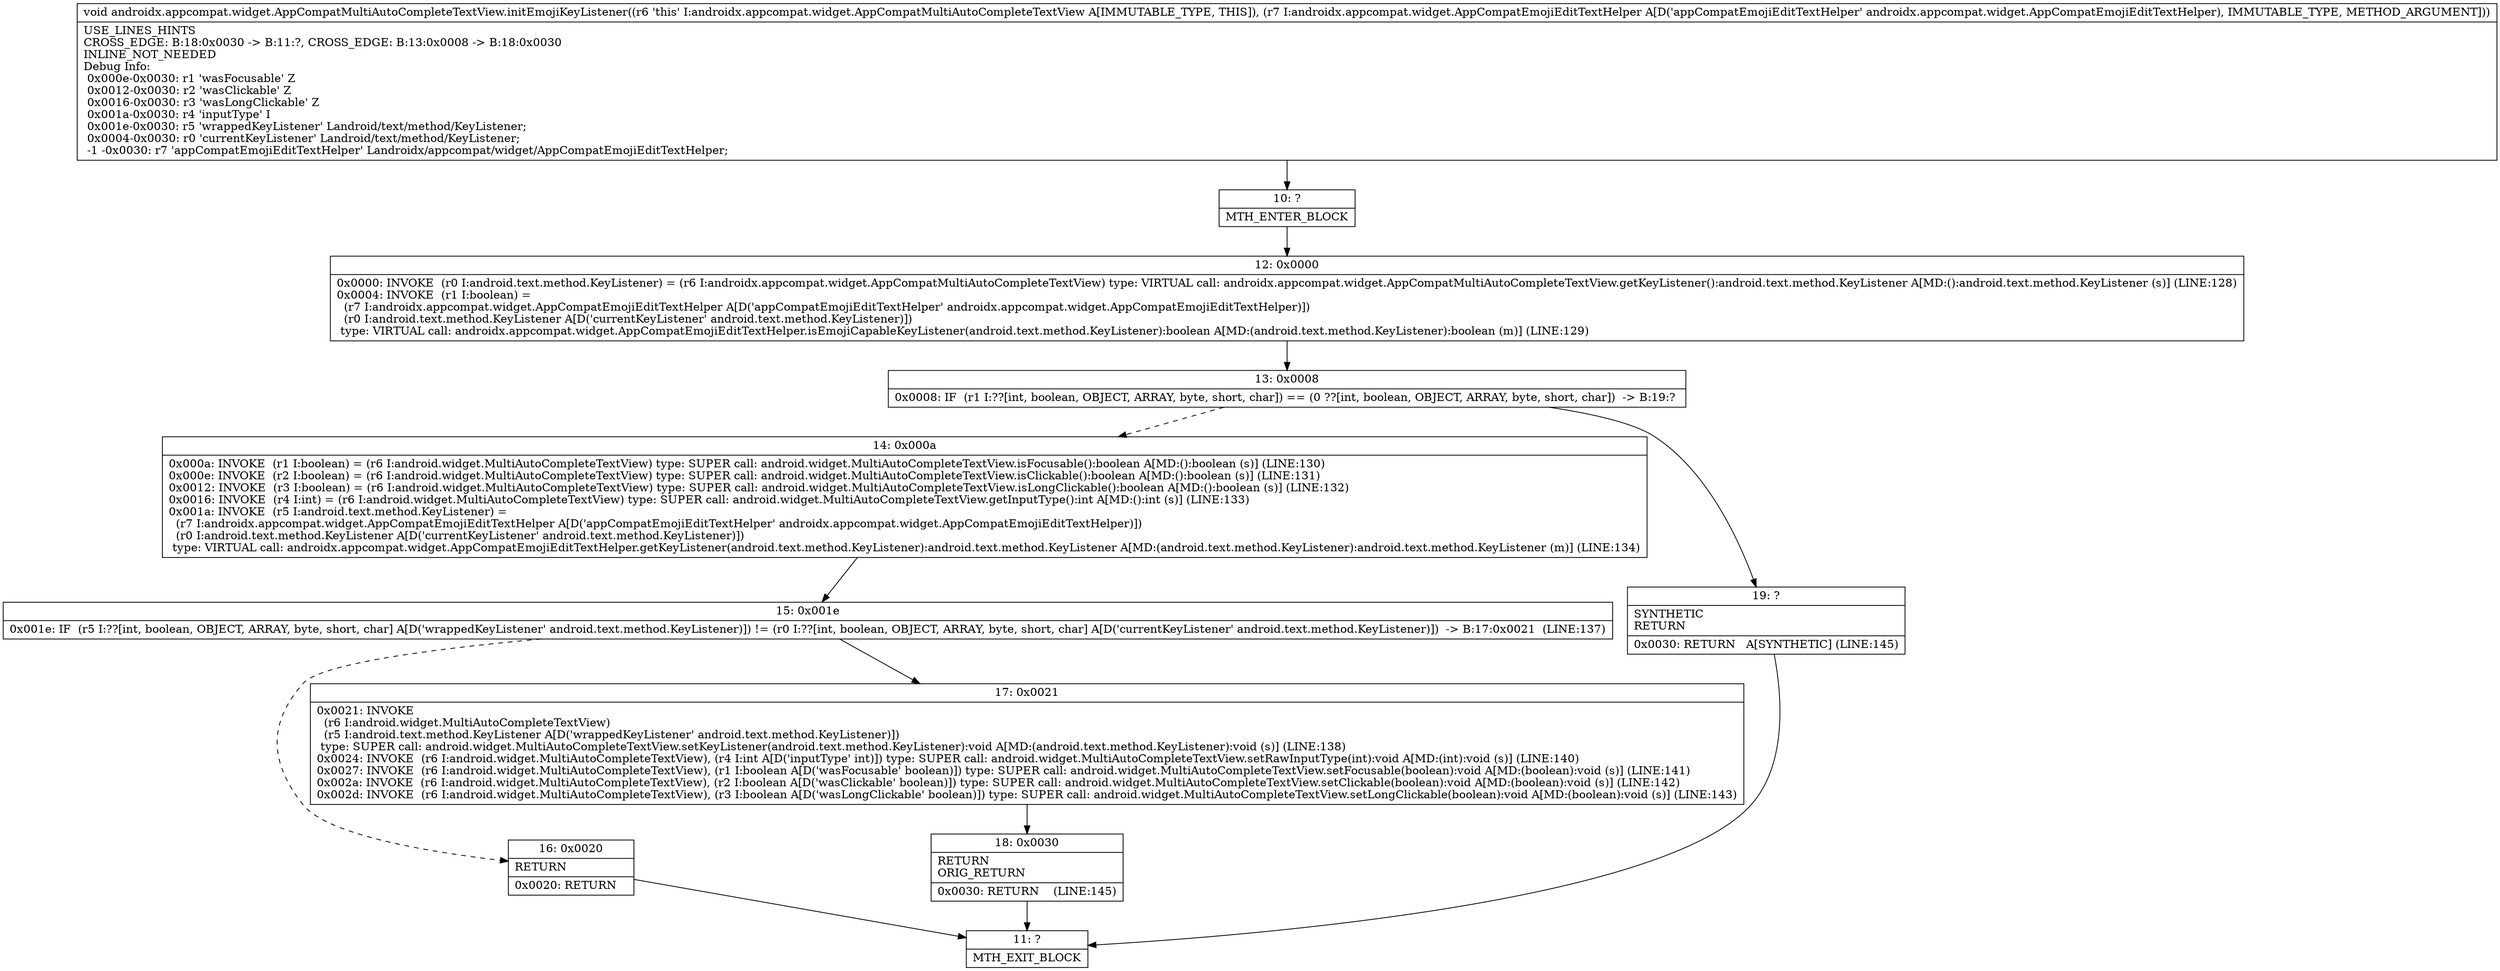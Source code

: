 digraph "CFG forandroidx.appcompat.widget.AppCompatMultiAutoCompleteTextView.initEmojiKeyListener(Landroidx\/appcompat\/widget\/AppCompatEmojiEditTextHelper;)V" {
Node_10 [shape=record,label="{10\:\ ?|MTH_ENTER_BLOCK\l}"];
Node_12 [shape=record,label="{12\:\ 0x0000|0x0000: INVOKE  (r0 I:android.text.method.KeyListener) = (r6 I:androidx.appcompat.widget.AppCompatMultiAutoCompleteTextView) type: VIRTUAL call: androidx.appcompat.widget.AppCompatMultiAutoCompleteTextView.getKeyListener():android.text.method.KeyListener A[MD:():android.text.method.KeyListener (s)] (LINE:128)\l0x0004: INVOKE  (r1 I:boolean) = \l  (r7 I:androidx.appcompat.widget.AppCompatEmojiEditTextHelper A[D('appCompatEmojiEditTextHelper' androidx.appcompat.widget.AppCompatEmojiEditTextHelper)])\l  (r0 I:android.text.method.KeyListener A[D('currentKeyListener' android.text.method.KeyListener)])\l type: VIRTUAL call: androidx.appcompat.widget.AppCompatEmojiEditTextHelper.isEmojiCapableKeyListener(android.text.method.KeyListener):boolean A[MD:(android.text.method.KeyListener):boolean (m)] (LINE:129)\l}"];
Node_13 [shape=record,label="{13\:\ 0x0008|0x0008: IF  (r1 I:??[int, boolean, OBJECT, ARRAY, byte, short, char]) == (0 ??[int, boolean, OBJECT, ARRAY, byte, short, char])  \-\> B:19:? \l}"];
Node_14 [shape=record,label="{14\:\ 0x000a|0x000a: INVOKE  (r1 I:boolean) = (r6 I:android.widget.MultiAutoCompleteTextView) type: SUPER call: android.widget.MultiAutoCompleteTextView.isFocusable():boolean A[MD:():boolean (s)] (LINE:130)\l0x000e: INVOKE  (r2 I:boolean) = (r6 I:android.widget.MultiAutoCompleteTextView) type: SUPER call: android.widget.MultiAutoCompleteTextView.isClickable():boolean A[MD:():boolean (s)] (LINE:131)\l0x0012: INVOKE  (r3 I:boolean) = (r6 I:android.widget.MultiAutoCompleteTextView) type: SUPER call: android.widget.MultiAutoCompleteTextView.isLongClickable():boolean A[MD:():boolean (s)] (LINE:132)\l0x0016: INVOKE  (r4 I:int) = (r6 I:android.widget.MultiAutoCompleteTextView) type: SUPER call: android.widget.MultiAutoCompleteTextView.getInputType():int A[MD:():int (s)] (LINE:133)\l0x001a: INVOKE  (r5 I:android.text.method.KeyListener) = \l  (r7 I:androidx.appcompat.widget.AppCompatEmojiEditTextHelper A[D('appCompatEmojiEditTextHelper' androidx.appcompat.widget.AppCompatEmojiEditTextHelper)])\l  (r0 I:android.text.method.KeyListener A[D('currentKeyListener' android.text.method.KeyListener)])\l type: VIRTUAL call: androidx.appcompat.widget.AppCompatEmojiEditTextHelper.getKeyListener(android.text.method.KeyListener):android.text.method.KeyListener A[MD:(android.text.method.KeyListener):android.text.method.KeyListener (m)] (LINE:134)\l}"];
Node_15 [shape=record,label="{15\:\ 0x001e|0x001e: IF  (r5 I:??[int, boolean, OBJECT, ARRAY, byte, short, char] A[D('wrappedKeyListener' android.text.method.KeyListener)]) != (r0 I:??[int, boolean, OBJECT, ARRAY, byte, short, char] A[D('currentKeyListener' android.text.method.KeyListener)])  \-\> B:17:0x0021  (LINE:137)\l}"];
Node_16 [shape=record,label="{16\:\ 0x0020|RETURN\l|0x0020: RETURN   \l}"];
Node_11 [shape=record,label="{11\:\ ?|MTH_EXIT_BLOCK\l}"];
Node_17 [shape=record,label="{17\:\ 0x0021|0x0021: INVOKE  \l  (r6 I:android.widget.MultiAutoCompleteTextView)\l  (r5 I:android.text.method.KeyListener A[D('wrappedKeyListener' android.text.method.KeyListener)])\l type: SUPER call: android.widget.MultiAutoCompleteTextView.setKeyListener(android.text.method.KeyListener):void A[MD:(android.text.method.KeyListener):void (s)] (LINE:138)\l0x0024: INVOKE  (r6 I:android.widget.MultiAutoCompleteTextView), (r4 I:int A[D('inputType' int)]) type: SUPER call: android.widget.MultiAutoCompleteTextView.setRawInputType(int):void A[MD:(int):void (s)] (LINE:140)\l0x0027: INVOKE  (r6 I:android.widget.MultiAutoCompleteTextView), (r1 I:boolean A[D('wasFocusable' boolean)]) type: SUPER call: android.widget.MultiAutoCompleteTextView.setFocusable(boolean):void A[MD:(boolean):void (s)] (LINE:141)\l0x002a: INVOKE  (r6 I:android.widget.MultiAutoCompleteTextView), (r2 I:boolean A[D('wasClickable' boolean)]) type: SUPER call: android.widget.MultiAutoCompleteTextView.setClickable(boolean):void A[MD:(boolean):void (s)] (LINE:142)\l0x002d: INVOKE  (r6 I:android.widget.MultiAutoCompleteTextView), (r3 I:boolean A[D('wasLongClickable' boolean)]) type: SUPER call: android.widget.MultiAutoCompleteTextView.setLongClickable(boolean):void A[MD:(boolean):void (s)] (LINE:143)\l}"];
Node_18 [shape=record,label="{18\:\ 0x0030|RETURN\lORIG_RETURN\l|0x0030: RETURN    (LINE:145)\l}"];
Node_19 [shape=record,label="{19\:\ ?|SYNTHETIC\lRETURN\l|0x0030: RETURN   A[SYNTHETIC] (LINE:145)\l}"];
MethodNode[shape=record,label="{void androidx.appcompat.widget.AppCompatMultiAutoCompleteTextView.initEmojiKeyListener((r6 'this' I:androidx.appcompat.widget.AppCompatMultiAutoCompleteTextView A[IMMUTABLE_TYPE, THIS]), (r7 I:androidx.appcompat.widget.AppCompatEmojiEditTextHelper A[D('appCompatEmojiEditTextHelper' androidx.appcompat.widget.AppCompatEmojiEditTextHelper), IMMUTABLE_TYPE, METHOD_ARGUMENT]))  | USE_LINES_HINTS\lCROSS_EDGE: B:18:0x0030 \-\> B:11:?, CROSS_EDGE: B:13:0x0008 \-\> B:18:0x0030\lINLINE_NOT_NEEDED\lDebug Info:\l  0x000e\-0x0030: r1 'wasFocusable' Z\l  0x0012\-0x0030: r2 'wasClickable' Z\l  0x0016\-0x0030: r3 'wasLongClickable' Z\l  0x001a\-0x0030: r4 'inputType' I\l  0x001e\-0x0030: r5 'wrappedKeyListener' Landroid\/text\/method\/KeyListener;\l  0x0004\-0x0030: r0 'currentKeyListener' Landroid\/text\/method\/KeyListener;\l  \-1 \-0x0030: r7 'appCompatEmojiEditTextHelper' Landroidx\/appcompat\/widget\/AppCompatEmojiEditTextHelper;\l}"];
MethodNode -> Node_10;Node_10 -> Node_12;
Node_12 -> Node_13;
Node_13 -> Node_14[style=dashed];
Node_13 -> Node_19;
Node_14 -> Node_15;
Node_15 -> Node_16[style=dashed];
Node_15 -> Node_17;
Node_16 -> Node_11;
Node_17 -> Node_18;
Node_18 -> Node_11;
Node_19 -> Node_11;
}

